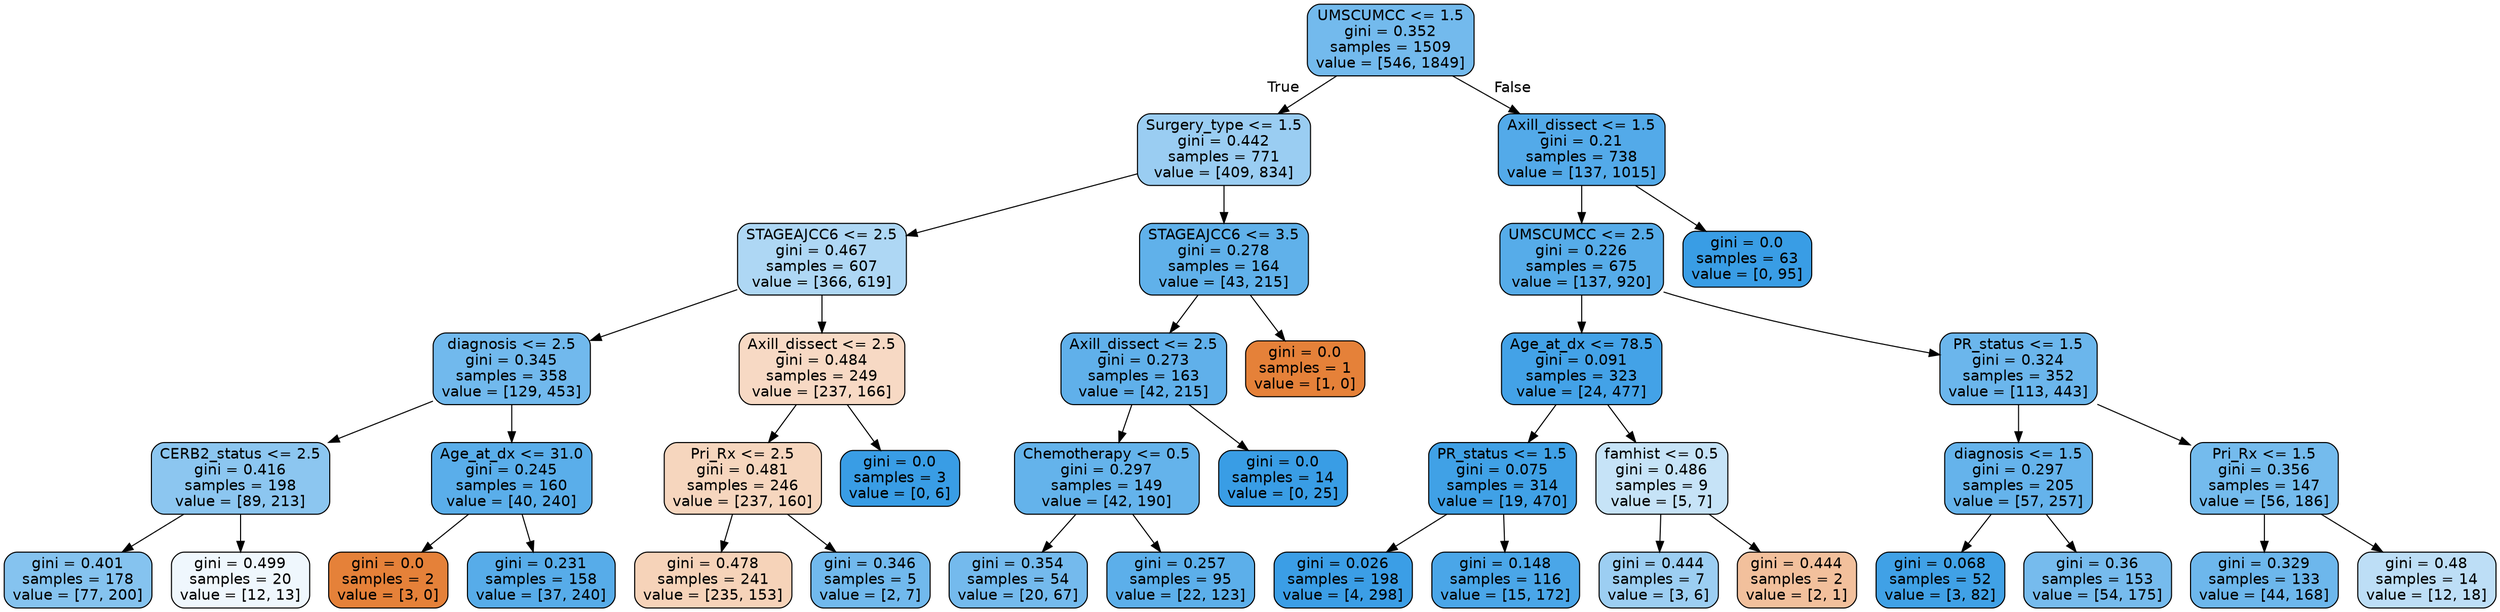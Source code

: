 digraph Tree {
node [shape=box, style="filled, rounded", color="black", fontname=helvetica] ;
edge [fontname=helvetica] ;
0 [label="UMSCUMCC <= 1.5\ngini = 0.352\nsamples = 1509\nvalue = [546, 1849]", fillcolor="#399de5b4"] ;
1 [label="Surgery_type <= 1.5\ngini = 0.442\nsamples = 771\nvalue = [409, 834]", fillcolor="#399de582"] ;
0 -> 1 [labeldistance=2.5, labelangle=45, headlabel="True"] ;
2 [label="STAGEAJCC6 <= 2.5\ngini = 0.467\nsamples = 607\nvalue = [366, 619]", fillcolor="#399de568"] ;
1 -> 2 ;
3 [label="diagnosis <= 2.5\ngini = 0.345\nsamples = 358\nvalue = [129, 453]", fillcolor="#399de5b6"] ;
2 -> 3 ;
4 [label="CERB2_status <= 2.5\ngini = 0.416\nsamples = 198\nvalue = [89, 213]", fillcolor="#399de594"] ;
3 -> 4 ;
5 [label="gini = 0.401\nsamples = 178\nvalue = [77, 200]", fillcolor="#399de59d"] ;
4 -> 5 ;
6 [label="gini = 0.499\nsamples = 20\nvalue = [12, 13]", fillcolor="#399de514"] ;
4 -> 6 ;
7 [label="Age_at_dx <= 31.0\ngini = 0.245\nsamples = 160\nvalue = [40, 240]", fillcolor="#399de5d4"] ;
3 -> 7 ;
8 [label="gini = 0.0\nsamples = 2\nvalue = [3, 0]", fillcolor="#e58139ff"] ;
7 -> 8 ;
9 [label="gini = 0.231\nsamples = 158\nvalue = [37, 240]", fillcolor="#399de5d8"] ;
7 -> 9 ;
10 [label="Axill_dissect <= 2.5\ngini = 0.484\nsamples = 249\nvalue = [237, 166]", fillcolor="#e581394c"] ;
2 -> 10 ;
11 [label="Pri_Rx <= 2.5\ngini = 0.481\nsamples = 246\nvalue = [237, 160]", fillcolor="#e5813953"] ;
10 -> 11 ;
12 [label="gini = 0.478\nsamples = 241\nvalue = [235, 153]", fillcolor="#e5813959"] ;
11 -> 12 ;
13 [label="gini = 0.346\nsamples = 5\nvalue = [2, 7]", fillcolor="#399de5b6"] ;
11 -> 13 ;
14 [label="gini = 0.0\nsamples = 3\nvalue = [0, 6]", fillcolor="#399de5ff"] ;
10 -> 14 ;
15 [label="STAGEAJCC6 <= 3.5\ngini = 0.278\nsamples = 164\nvalue = [43, 215]", fillcolor="#399de5cc"] ;
1 -> 15 ;
16 [label="Axill_dissect <= 2.5\ngini = 0.273\nsamples = 163\nvalue = [42, 215]", fillcolor="#399de5cd"] ;
15 -> 16 ;
17 [label="Chemotherapy <= 0.5\ngini = 0.297\nsamples = 149\nvalue = [42, 190]", fillcolor="#399de5c7"] ;
16 -> 17 ;
18 [label="gini = 0.354\nsamples = 54\nvalue = [20, 67]", fillcolor="#399de5b3"] ;
17 -> 18 ;
19 [label="gini = 0.257\nsamples = 95\nvalue = [22, 123]", fillcolor="#399de5d1"] ;
17 -> 19 ;
20 [label="gini = 0.0\nsamples = 14\nvalue = [0, 25]", fillcolor="#399de5ff"] ;
16 -> 20 ;
21 [label="gini = 0.0\nsamples = 1\nvalue = [1, 0]", fillcolor="#e58139ff"] ;
15 -> 21 ;
22 [label="Axill_dissect <= 1.5\ngini = 0.21\nsamples = 738\nvalue = [137, 1015]", fillcolor="#399de5dd"] ;
0 -> 22 [labeldistance=2.5, labelangle=-45, headlabel="False"] ;
23 [label="UMSCUMCC <= 2.5\ngini = 0.226\nsamples = 675\nvalue = [137, 920]", fillcolor="#399de5d9"] ;
22 -> 23 ;
24 [label="Age_at_dx <= 78.5\ngini = 0.091\nsamples = 323\nvalue = [24, 477]", fillcolor="#399de5f2"] ;
23 -> 24 ;
25 [label="PR_status <= 1.5\ngini = 0.075\nsamples = 314\nvalue = [19, 470]", fillcolor="#399de5f5"] ;
24 -> 25 ;
26 [label="gini = 0.026\nsamples = 198\nvalue = [4, 298]", fillcolor="#399de5fc"] ;
25 -> 26 ;
27 [label="gini = 0.148\nsamples = 116\nvalue = [15, 172]", fillcolor="#399de5e9"] ;
25 -> 27 ;
28 [label="famhist <= 0.5\ngini = 0.486\nsamples = 9\nvalue = [5, 7]", fillcolor="#399de549"] ;
24 -> 28 ;
29 [label="gini = 0.444\nsamples = 7\nvalue = [3, 6]", fillcolor="#399de57f"] ;
28 -> 29 ;
30 [label="gini = 0.444\nsamples = 2\nvalue = [2, 1]", fillcolor="#e581397f"] ;
28 -> 30 ;
31 [label="PR_status <= 1.5\ngini = 0.324\nsamples = 352\nvalue = [113, 443]", fillcolor="#399de5be"] ;
23 -> 31 ;
32 [label="diagnosis <= 1.5\ngini = 0.297\nsamples = 205\nvalue = [57, 257]", fillcolor="#399de5c6"] ;
31 -> 32 ;
33 [label="gini = 0.068\nsamples = 52\nvalue = [3, 82]", fillcolor="#399de5f6"] ;
32 -> 33 ;
34 [label="gini = 0.36\nsamples = 153\nvalue = [54, 175]", fillcolor="#399de5b0"] ;
32 -> 34 ;
35 [label="Pri_Rx <= 1.5\ngini = 0.356\nsamples = 147\nvalue = [56, 186]", fillcolor="#399de5b2"] ;
31 -> 35 ;
36 [label="gini = 0.329\nsamples = 133\nvalue = [44, 168]", fillcolor="#399de5bc"] ;
35 -> 36 ;
37 [label="gini = 0.48\nsamples = 14\nvalue = [12, 18]", fillcolor="#399de555"] ;
35 -> 37 ;
38 [label="gini = 0.0\nsamples = 63\nvalue = [0, 95]", fillcolor="#399de5ff"] ;
22 -> 38 ;
}